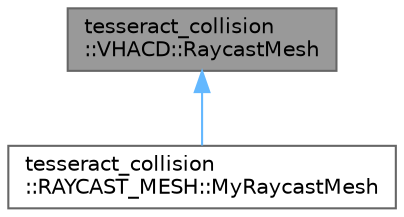 digraph "tesseract_collision::VHACD::RaycastMesh"
{
 // LATEX_PDF_SIZE
  bgcolor="transparent";
  edge [fontname=Helvetica,fontsize=10,labelfontname=Helvetica,labelfontsize=10];
  node [fontname=Helvetica,fontsize=10,shape=box,height=0.2,width=0.4];
  Node1 [label="tesseract_collision\l::VHACD::RaycastMesh",height=0.2,width=0.4,color="gray40", fillcolor="grey60", style="filled", fontcolor="black",tooltip=" "];
  Node1 -> Node2 [dir="back",color="steelblue1",style="solid"];
  Node2 [label="tesseract_collision\l::RAYCAST_MESH::MyRaycastMesh",height=0.2,width=0.4,color="gray40", fillcolor="white", style="filled",URL="$d3/d64/classtesseract__collision_1_1RAYCAST__MESH_1_1MyRaycastMesh.html",tooltip=" "];
}
